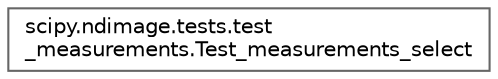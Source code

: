 digraph "Graphical Class Hierarchy"
{
 // LATEX_PDF_SIZE
  bgcolor="transparent";
  edge [fontname=Helvetica,fontsize=10,labelfontname=Helvetica,labelfontsize=10];
  node [fontname=Helvetica,fontsize=10,shape=box,height=0.2,width=0.4];
  rankdir="LR";
  Node0 [id="Node000000",label="scipy.ndimage.tests.test\l_measurements.Test_measurements_select",height=0.2,width=0.4,color="grey40", fillcolor="white", style="filled",URL="$df/d28/classscipy_1_1ndimage_1_1tests_1_1test__measurements_1_1Test__measurements__select.html",tooltip=" "];
}
